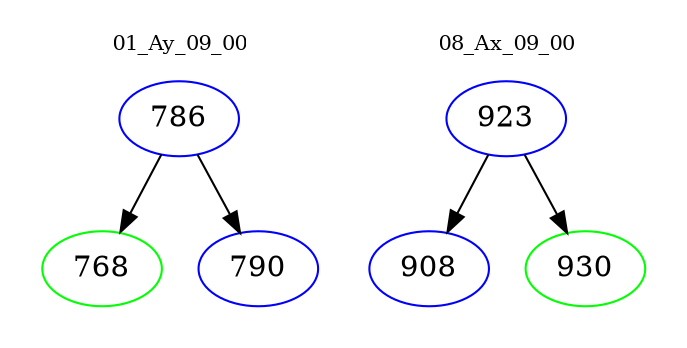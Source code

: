 digraph{
subgraph cluster_0 {
color = white
label = "01_Ay_09_00";
fontsize=10;
T0_786 [label="786", color="blue"]
T0_786 -> T0_768 [color="black"]
T0_768 [label="768", color="green"]
T0_786 -> T0_790 [color="black"]
T0_790 [label="790", color="blue"]
}
subgraph cluster_1 {
color = white
label = "08_Ax_09_00";
fontsize=10;
T1_923 [label="923", color="blue"]
T1_923 -> T1_908 [color="black"]
T1_908 [label="908", color="blue"]
T1_923 -> T1_930 [color="black"]
T1_930 [label="930", color="green"]
}
}
